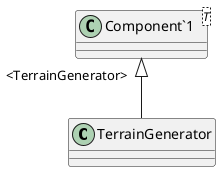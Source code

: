@startuml
class TerrainGenerator {
}
class "Component`1"<T> {
}
"Component`1" "<TerrainGenerator>" <|-- TerrainGenerator
@enduml
